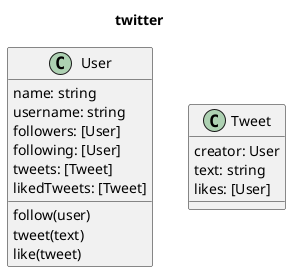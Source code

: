 @startuml [twitter]
title: twitter
class User{
    name: string
    username: string
    followers: [User]
    following: [User]
    tweets: [Tweet]
    likedTweets: [Tweet]

    follow(user)
    tweet(text)
    like(tweet)
}

class Tweet{
    creator: User
    text: string
    likes: [User]


}


@enduml